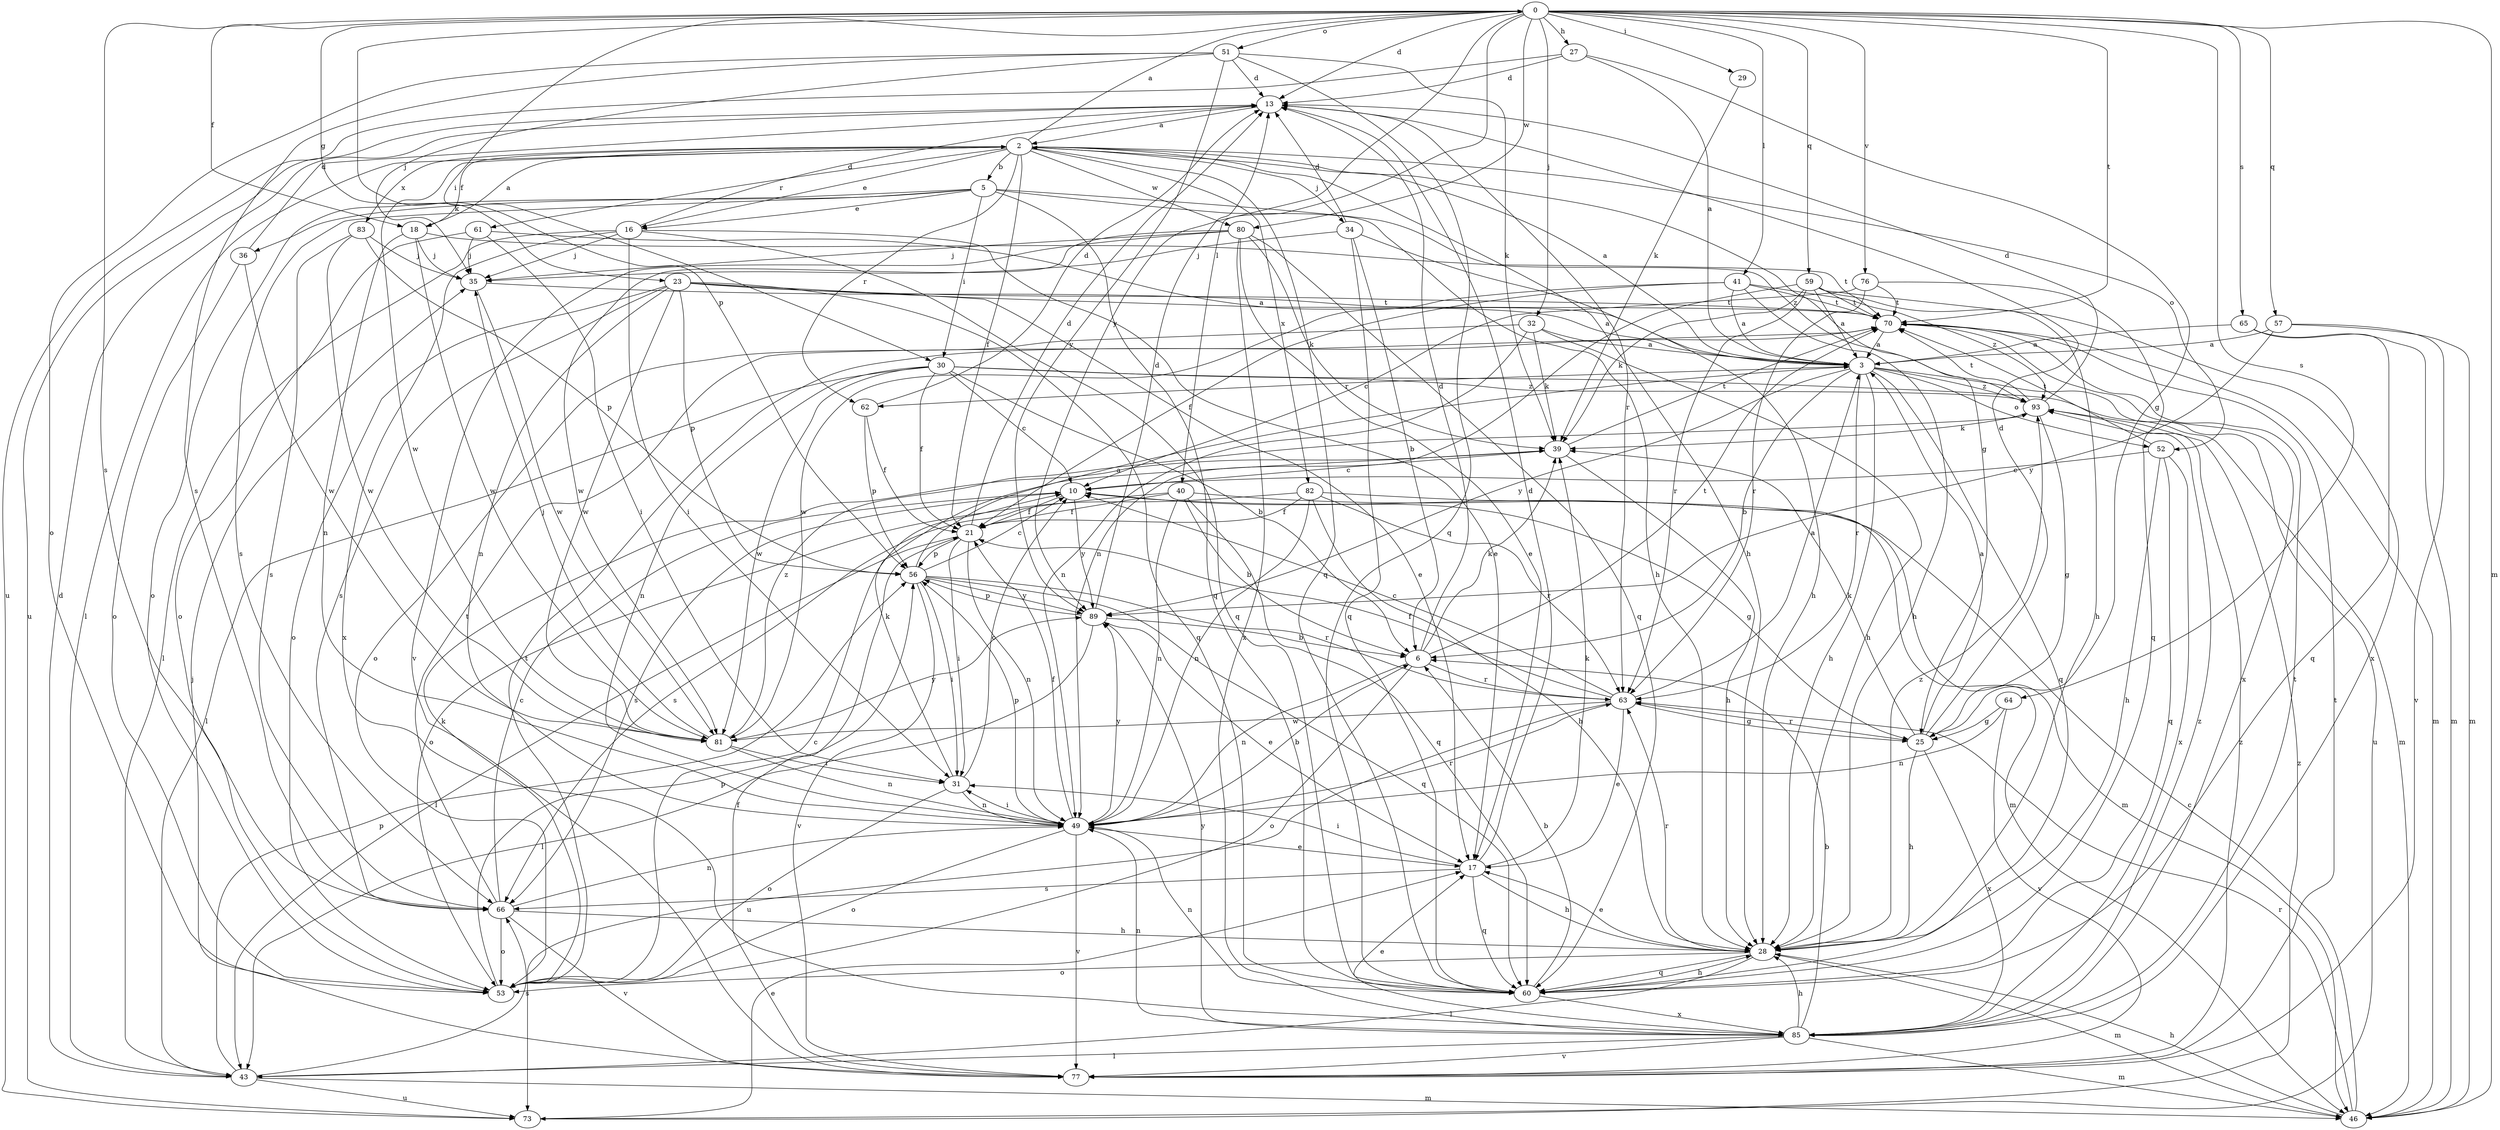 strict digraph  {
0;
2;
3;
5;
6;
10;
13;
16;
17;
18;
21;
23;
25;
27;
28;
29;
30;
31;
32;
34;
35;
36;
39;
40;
41;
43;
46;
49;
51;
52;
53;
56;
57;
59;
60;
61;
62;
63;
64;
65;
66;
70;
73;
76;
77;
80;
81;
82;
83;
85;
89;
93;
0 -> 13  [label=d];
0 -> 18  [label=f];
0 -> 23  [label=g];
0 -> 27  [label=h];
0 -> 29  [label=i];
0 -> 30  [label=i];
0 -> 32  [label=j];
0 -> 40  [label=l];
0 -> 41  [label=l];
0 -> 46  [label=m];
0 -> 51  [label=o];
0 -> 56  [label=p];
0 -> 57  [label=q];
0 -> 59  [label=q];
0 -> 64  [label=s];
0 -> 65  [label=s];
0 -> 66  [label=s];
0 -> 70  [label=t];
0 -> 76  [label=v];
0 -> 80  [label=w];
0 -> 89  [label=y];
2 -> 0  [label=a];
2 -> 5  [label=b];
2 -> 16  [label=e];
2 -> 18  [label=f];
2 -> 21  [label=f];
2 -> 25  [label=g];
2 -> 28  [label=h];
2 -> 34  [label=j];
2 -> 43  [label=l];
2 -> 52  [label=o];
2 -> 60  [label=q];
2 -> 61  [label=r];
2 -> 62  [label=r];
2 -> 80  [label=w];
2 -> 81  [label=w];
2 -> 82  [label=x];
2 -> 83  [label=x];
3 -> 2  [label=a];
3 -> 6  [label=b];
3 -> 28  [label=h];
3 -> 52  [label=o];
3 -> 60  [label=q];
3 -> 62  [label=r];
3 -> 63  [label=r];
3 -> 73  [label=u];
3 -> 89  [label=y];
3 -> 93  [label=z];
5 -> 16  [label=e];
5 -> 28  [label=h];
5 -> 30  [label=i];
5 -> 36  [label=k];
5 -> 53  [label=o];
5 -> 60  [label=q];
5 -> 66  [label=s];
5 -> 93  [label=z];
6 -> 13  [label=d];
6 -> 39  [label=k];
6 -> 49  [label=n];
6 -> 53  [label=o];
6 -> 63  [label=r];
6 -> 70  [label=t];
10 -> 21  [label=f];
10 -> 25  [label=g];
10 -> 66  [label=s];
10 -> 89  [label=y];
13 -> 2  [label=a];
13 -> 63  [label=r];
13 -> 73  [label=u];
16 -> 13  [label=d];
16 -> 17  [label=e];
16 -> 31  [label=i];
16 -> 35  [label=j];
16 -> 43  [label=l];
16 -> 60  [label=q];
16 -> 85  [label=x];
17 -> 13  [label=d];
17 -> 28  [label=h];
17 -> 31  [label=i];
17 -> 39  [label=k];
17 -> 60  [label=q];
17 -> 66  [label=s];
18 -> 2  [label=a];
18 -> 35  [label=j];
18 -> 49  [label=n];
18 -> 70  [label=t];
18 -> 81  [label=w];
21 -> 13  [label=d];
21 -> 31  [label=i];
21 -> 43  [label=l];
21 -> 49  [label=n];
21 -> 56  [label=p];
23 -> 3  [label=a];
23 -> 17  [label=e];
23 -> 49  [label=n];
23 -> 53  [label=o];
23 -> 56  [label=p];
23 -> 60  [label=q];
23 -> 66  [label=s];
23 -> 70  [label=t];
23 -> 81  [label=w];
25 -> 3  [label=a];
25 -> 13  [label=d];
25 -> 28  [label=h];
25 -> 39  [label=k];
25 -> 63  [label=r];
25 -> 85  [label=x];
27 -> 3  [label=a];
27 -> 13  [label=d];
27 -> 25  [label=g];
27 -> 73  [label=u];
28 -> 17  [label=e];
28 -> 43  [label=l];
28 -> 46  [label=m];
28 -> 53  [label=o];
28 -> 60  [label=q];
28 -> 63  [label=r];
28 -> 93  [label=z];
29 -> 39  [label=k];
30 -> 6  [label=b];
30 -> 10  [label=c];
30 -> 21  [label=f];
30 -> 43  [label=l];
30 -> 46  [label=m];
30 -> 49  [label=n];
30 -> 81  [label=w];
30 -> 93  [label=z];
31 -> 10  [label=c];
31 -> 39  [label=k];
31 -> 49  [label=n];
31 -> 53  [label=o];
32 -> 3  [label=a];
32 -> 28  [label=h];
32 -> 39  [label=k];
32 -> 49  [label=n];
32 -> 53  [label=o];
34 -> 6  [label=b];
34 -> 13  [label=d];
34 -> 28  [label=h];
34 -> 35  [label=j];
34 -> 60  [label=q];
35 -> 70  [label=t];
35 -> 81  [label=w];
36 -> 13  [label=d];
36 -> 53  [label=o];
36 -> 81  [label=w];
39 -> 10  [label=c];
39 -> 28  [label=h];
39 -> 70  [label=t];
40 -> 6  [label=b];
40 -> 21  [label=f];
40 -> 46  [label=m];
40 -> 49  [label=n];
40 -> 60  [label=q];
40 -> 66  [label=s];
41 -> 3  [label=a];
41 -> 21  [label=f];
41 -> 28  [label=h];
41 -> 70  [label=t];
41 -> 81  [label=w];
41 -> 93  [label=z];
43 -> 13  [label=d];
43 -> 46  [label=m];
43 -> 56  [label=p];
43 -> 66  [label=s];
43 -> 73  [label=u];
46 -> 10  [label=c];
46 -> 28  [label=h];
46 -> 63  [label=r];
49 -> 6  [label=b];
49 -> 17  [label=e];
49 -> 21  [label=f];
49 -> 31  [label=i];
49 -> 53  [label=o];
49 -> 56  [label=p];
49 -> 63  [label=r];
49 -> 77  [label=v];
49 -> 89  [label=y];
51 -> 13  [label=d];
51 -> 35  [label=j];
51 -> 39  [label=k];
51 -> 53  [label=o];
51 -> 60  [label=q];
51 -> 66  [label=s];
51 -> 89  [label=y];
52 -> 10  [label=c];
52 -> 28  [label=h];
52 -> 60  [label=q];
52 -> 70  [label=t];
52 -> 85  [label=x];
53 -> 10  [label=c];
53 -> 39  [label=k];
53 -> 56  [label=p];
53 -> 70  [label=t];
56 -> 3  [label=a];
56 -> 10  [label=c];
56 -> 31  [label=i];
56 -> 60  [label=q];
56 -> 63  [label=r];
56 -> 77  [label=v];
56 -> 89  [label=y];
57 -> 3  [label=a];
57 -> 46  [label=m];
57 -> 77  [label=v];
57 -> 89  [label=y];
59 -> 3  [label=a];
59 -> 28  [label=h];
59 -> 39  [label=k];
59 -> 49  [label=n];
59 -> 63  [label=r];
59 -> 70  [label=t];
59 -> 85  [label=x];
60 -> 6  [label=b];
60 -> 28  [label=h];
60 -> 49  [label=n];
60 -> 85  [label=x];
61 -> 3  [label=a];
61 -> 31  [label=i];
61 -> 35  [label=j];
61 -> 53  [label=o];
62 -> 13  [label=d];
62 -> 21  [label=f];
62 -> 56  [label=p];
63 -> 3  [label=a];
63 -> 10  [label=c];
63 -> 17  [label=e];
63 -> 21  [label=f];
63 -> 25  [label=g];
63 -> 73  [label=u];
63 -> 81  [label=w];
64 -> 25  [label=g];
64 -> 49  [label=n];
64 -> 77  [label=v];
65 -> 3  [label=a];
65 -> 46  [label=m];
65 -> 60  [label=q];
66 -> 10  [label=c];
66 -> 28  [label=h];
66 -> 49  [label=n];
66 -> 53  [label=o];
66 -> 70  [label=t];
66 -> 77  [label=v];
70 -> 3  [label=a];
70 -> 46  [label=m];
70 -> 85  [label=x];
73 -> 17  [label=e];
73 -> 93  [label=z];
76 -> 10  [label=c];
76 -> 60  [label=q];
76 -> 63  [label=r];
76 -> 70  [label=t];
77 -> 21  [label=f];
77 -> 35  [label=j];
77 -> 70  [label=t];
77 -> 93  [label=z];
80 -> 17  [label=e];
80 -> 35  [label=j];
80 -> 39  [label=k];
80 -> 60  [label=q];
80 -> 77  [label=v];
80 -> 81  [label=w];
80 -> 85  [label=x];
81 -> 31  [label=i];
81 -> 35  [label=j];
81 -> 49  [label=n];
81 -> 89  [label=y];
81 -> 93  [label=z];
82 -> 21  [label=f];
82 -> 28  [label=h];
82 -> 46  [label=m];
82 -> 49  [label=n];
82 -> 53  [label=o];
82 -> 63  [label=r];
83 -> 35  [label=j];
83 -> 56  [label=p];
83 -> 66  [label=s];
83 -> 81  [label=w];
85 -> 6  [label=b];
85 -> 17  [label=e];
85 -> 28  [label=h];
85 -> 43  [label=l];
85 -> 46  [label=m];
85 -> 49  [label=n];
85 -> 70  [label=t];
85 -> 77  [label=v];
85 -> 89  [label=y];
85 -> 93  [label=z];
89 -> 6  [label=b];
89 -> 13  [label=d];
89 -> 17  [label=e];
89 -> 43  [label=l];
89 -> 56  [label=p];
93 -> 13  [label=d];
93 -> 25  [label=g];
93 -> 39  [label=k];
93 -> 70  [label=t];
}
